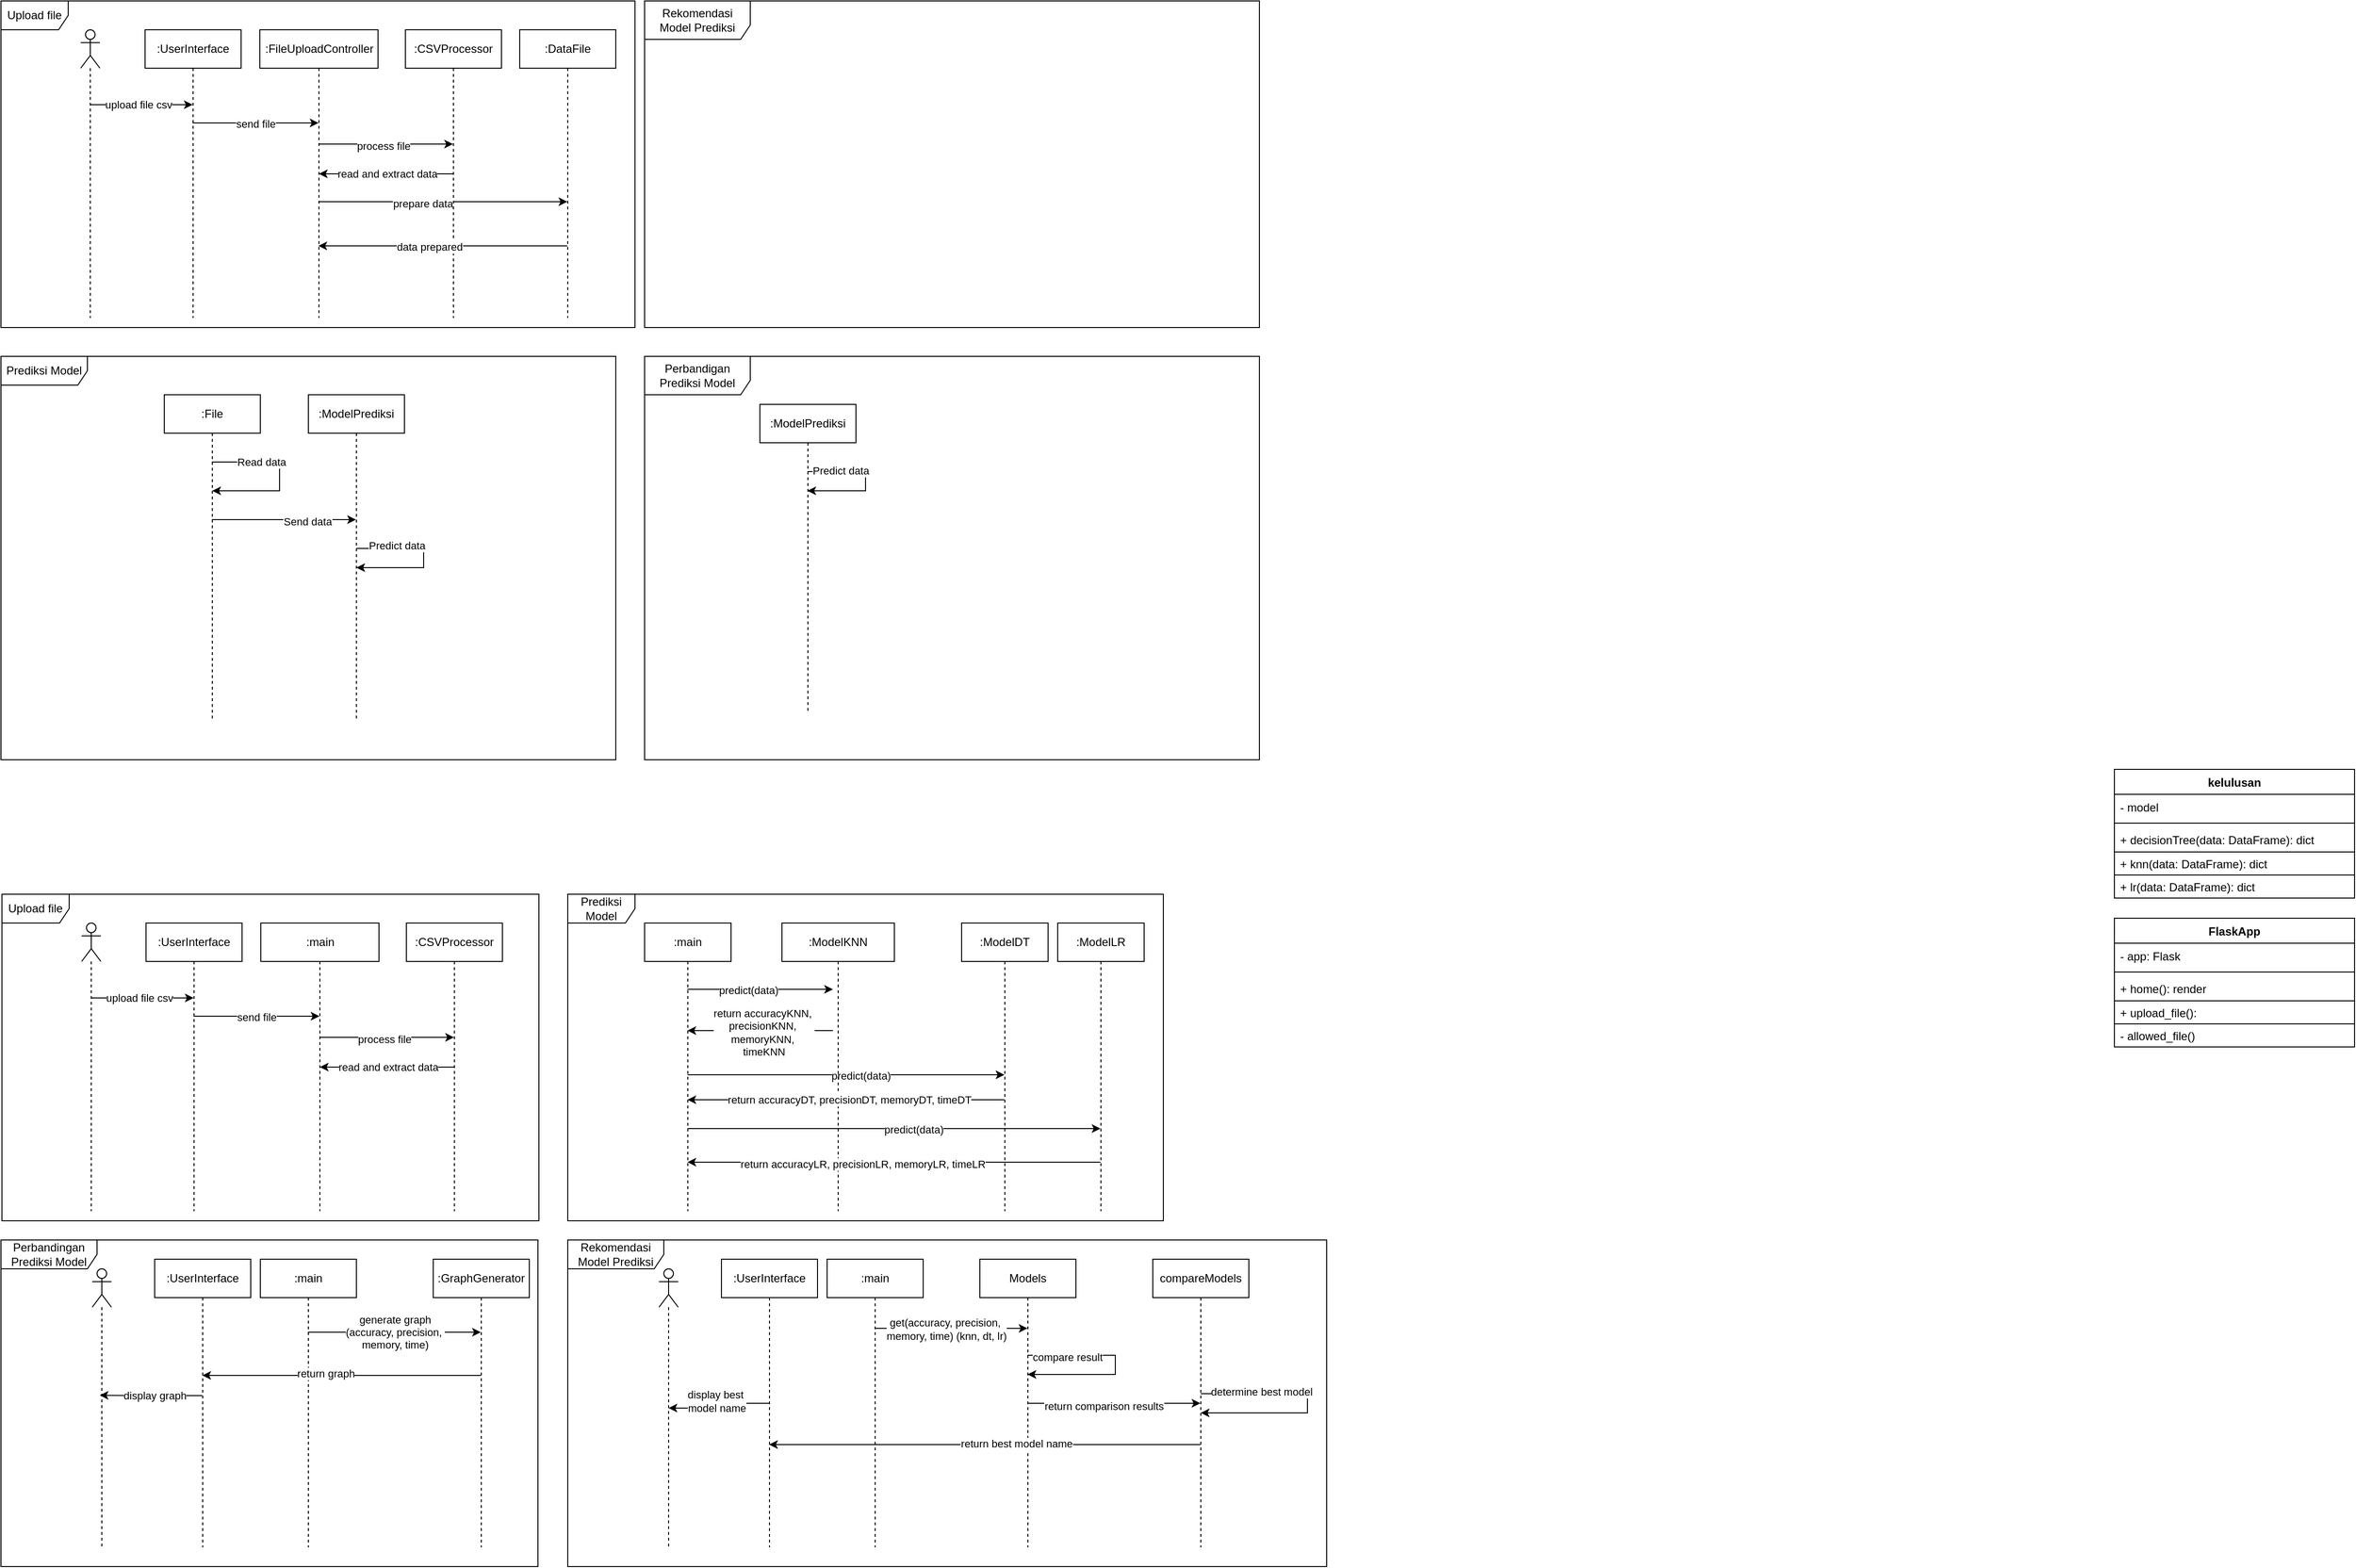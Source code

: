 <mxfile version="24.7.17">
  <diagram name="Page-1" id="2YBvvXClWsGukQMizWep">
    <mxGraphModel dx="704" dy="370" grid="1" gridSize="10" guides="1" tooltips="1" connect="1" arrows="1" fold="1" page="1" pageScale="1" pageWidth="850" pageHeight="1100" math="0" shadow="0">
      <root>
        <mxCell id="0" />
        <mxCell id="1" parent="0" />
        <mxCell id="zZxM5Zqa2mSBF_oS-sbS-160" value="" style="rounded=0;whiteSpace=wrap;html=1;" vertex="1" parent="1">
          <mxGeometry x="2220" y="896" width="250" height="24" as="geometry" />
        </mxCell>
        <mxCell id="zZxM5Zqa2mSBF_oS-sbS-41" style="edgeStyle=orthogonalEdgeStyle;rounded=0;orthogonalLoop=1;jettySize=auto;html=1;curved=0;" edge="1" parent="1">
          <mxGeometry relative="1" as="geometry">
            <mxPoint x="112.5" y="118" as="sourcePoint" />
            <mxPoint x="219.5" y="118" as="targetPoint" />
          </mxGeometry>
        </mxCell>
        <mxCell id="zZxM5Zqa2mSBF_oS-sbS-42" value="upload file csv" style="edgeLabel;html=1;align=center;verticalAlign=middle;resizable=0;points=[];" vertex="1" connectable="0" parent="zZxM5Zqa2mSBF_oS-sbS-41">
          <mxGeometry x="0.224" relative="1" as="geometry">
            <mxPoint x="-15" as="offset" />
          </mxGeometry>
        </mxCell>
        <mxCell id="zZxM5Zqa2mSBF_oS-sbS-4" value="" style="shape=umlLifeline;perimeter=lifelinePerimeter;whiteSpace=wrap;html=1;container=1;dropTarget=0;collapsible=0;recursiveResize=0;outlineConnect=0;portConstraint=eastwest;newEdgeStyle={&quot;curved&quot;:0,&quot;rounded&quot;:0};participant=umlActor;" vertex="1" parent="1">
          <mxGeometry x="103" y="40" width="20" height="300" as="geometry" />
        </mxCell>
        <mxCell id="zZxM5Zqa2mSBF_oS-sbS-43" style="edgeStyle=orthogonalEdgeStyle;rounded=0;orthogonalLoop=1;jettySize=auto;html=1;curved=0;" edge="1" parent="1">
          <mxGeometry relative="1" as="geometry">
            <mxPoint x="219.5" y="137" as="sourcePoint" />
            <mxPoint x="350.5" y="137" as="targetPoint" />
          </mxGeometry>
        </mxCell>
        <mxCell id="zZxM5Zqa2mSBF_oS-sbS-44" value="send file" style="edgeLabel;html=1;align=center;verticalAlign=middle;resizable=0;points=[];" vertex="1" connectable="0" parent="zZxM5Zqa2mSBF_oS-sbS-43">
          <mxGeometry x="0.275" y="-1" relative="1" as="geometry">
            <mxPoint x="-18" as="offset" />
          </mxGeometry>
        </mxCell>
        <mxCell id="zZxM5Zqa2mSBF_oS-sbS-5" value=":UserInterface" style="shape=umlLifeline;perimeter=lifelinePerimeter;whiteSpace=wrap;html=1;container=1;dropTarget=0;collapsible=0;recursiveResize=0;outlineConnect=0;portConstraint=eastwest;newEdgeStyle={&quot;curved&quot;:0,&quot;rounded&quot;:0};" vertex="1" parent="1">
          <mxGeometry x="170" y="40" width="100" height="300" as="geometry" />
        </mxCell>
        <mxCell id="zZxM5Zqa2mSBF_oS-sbS-45" style="edgeStyle=orthogonalEdgeStyle;rounded=0;orthogonalLoop=1;jettySize=auto;html=1;curved=0;" edge="1" parent="1">
          <mxGeometry relative="1" as="geometry">
            <mxPoint x="350.5" y="159" as="sourcePoint" />
            <mxPoint x="490.5" y="159" as="targetPoint" />
          </mxGeometry>
        </mxCell>
        <mxCell id="zZxM5Zqa2mSBF_oS-sbS-46" value="process file" style="edgeLabel;html=1;align=center;verticalAlign=middle;resizable=0;points=[];" vertex="1" connectable="0" parent="zZxM5Zqa2mSBF_oS-sbS-45">
          <mxGeometry x="-0.036" y="-2" relative="1" as="geometry">
            <mxPoint as="offset" />
          </mxGeometry>
        </mxCell>
        <mxCell id="zZxM5Zqa2mSBF_oS-sbS-50" style="edgeStyle=orthogonalEdgeStyle;rounded=0;orthogonalLoop=1;jettySize=auto;html=1;curved=0;" edge="1" parent="1">
          <mxGeometry relative="1" as="geometry">
            <mxPoint x="350.5" y="219" as="sourcePoint" />
            <mxPoint x="609.5" y="219" as="targetPoint" />
          </mxGeometry>
        </mxCell>
        <mxCell id="zZxM5Zqa2mSBF_oS-sbS-51" value="prepare data" style="edgeLabel;html=1;align=center;verticalAlign=middle;resizable=0;points=[];" vertex="1" connectable="0" parent="zZxM5Zqa2mSBF_oS-sbS-50">
          <mxGeometry x="-0.17" y="-2" relative="1" as="geometry">
            <mxPoint x="1" as="offset" />
          </mxGeometry>
        </mxCell>
        <mxCell id="zZxM5Zqa2mSBF_oS-sbS-10" value="&lt;div&gt;:FileUploadController&lt;/div&gt;" style="shape=umlLifeline;perimeter=lifelinePerimeter;whiteSpace=wrap;html=1;container=1;dropTarget=0;collapsible=0;recursiveResize=0;outlineConnect=0;portConstraint=eastwest;newEdgeStyle={&quot;curved&quot;:0,&quot;rounded&quot;:0};" vertex="1" parent="1">
          <mxGeometry x="289.5" y="40" width="123" height="300" as="geometry" />
        </mxCell>
        <mxCell id="zZxM5Zqa2mSBF_oS-sbS-47" style="edgeStyle=orthogonalEdgeStyle;rounded=0;orthogonalLoop=1;jettySize=auto;html=1;curved=0;" edge="1" parent="1" source="zZxM5Zqa2mSBF_oS-sbS-13" target="zZxM5Zqa2mSBF_oS-sbS-10">
          <mxGeometry relative="1" as="geometry" />
        </mxCell>
        <mxCell id="zZxM5Zqa2mSBF_oS-sbS-48" value="read and extract data" style="edgeLabel;html=1;align=center;verticalAlign=middle;resizable=0;points=[];" vertex="1" connectable="0" parent="zZxM5Zqa2mSBF_oS-sbS-47">
          <mxGeometry x="0.258" relative="1" as="geometry">
            <mxPoint x="10" as="offset" />
          </mxGeometry>
        </mxCell>
        <mxCell id="zZxM5Zqa2mSBF_oS-sbS-13" value=":CSVProcessor" style="shape=umlLifeline;perimeter=lifelinePerimeter;whiteSpace=wrap;html=1;container=1;dropTarget=0;collapsible=0;recursiveResize=0;outlineConnect=0;portConstraint=eastwest;newEdgeStyle={&quot;curved&quot;:0,&quot;rounded&quot;:0};" vertex="1" parent="1">
          <mxGeometry x="441" y="40" width="100" height="300" as="geometry" />
        </mxCell>
        <mxCell id="zZxM5Zqa2mSBF_oS-sbS-16" value="&lt;div&gt;Upload file&lt;/div&gt;" style="shape=umlFrame;whiteSpace=wrap;html=1;pointerEvents=0;width=70;height=30;" vertex="1" parent="1">
          <mxGeometry x="20" y="10" width="660" height="340" as="geometry" />
        </mxCell>
        <mxCell id="zZxM5Zqa2mSBF_oS-sbS-17" value="Prediksi Model" style="shape=umlFrame;whiteSpace=wrap;html=1;pointerEvents=0;width=90;height=30;" vertex="1" parent="1">
          <mxGeometry x="20" y="380" width="640" height="420" as="geometry" />
        </mxCell>
        <mxCell id="zZxM5Zqa2mSBF_oS-sbS-26" style="edgeStyle=orthogonalEdgeStyle;rounded=0;orthogonalLoop=1;jettySize=auto;html=1;curved=0;" edge="1" parent="1">
          <mxGeometry relative="1" as="geometry">
            <mxPoint x="239.5" y="550" as="sourcePoint" />
            <mxPoint x="389.5" y="550" as="targetPoint" />
          </mxGeometry>
        </mxCell>
        <mxCell id="zZxM5Zqa2mSBF_oS-sbS-27" value="Send data" style="edgeLabel;html=1;align=center;verticalAlign=middle;resizable=0;points=[];" vertex="1" connectable="0" parent="zZxM5Zqa2mSBF_oS-sbS-26">
          <mxGeometry x="0.313" y="-2" relative="1" as="geometry">
            <mxPoint x="1" as="offset" />
          </mxGeometry>
        </mxCell>
        <mxCell id="zZxM5Zqa2mSBF_oS-sbS-18" value=":File" style="shape=umlLifeline;perimeter=lifelinePerimeter;whiteSpace=wrap;html=1;container=1;dropTarget=0;collapsible=0;recursiveResize=0;outlineConnect=0;portConstraint=eastwest;newEdgeStyle={&quot;curved&quot;:0,&quot;rounded&quot;:0};" vertex="1" parent="1">
          <mxGeometry x="190" y="420" width="100" height="340" as="geometry" />
        </mxCell>
        <mxCell id="zZxM5Zqa2mSBF_oS-sbS-21" value=":ModelPrediksi" style="shape=umlLifeline;perimeter=lifelinePerimeter;whiteSpace=wrap;html=1;container=1;dropTarget=0;collapsible=0;recursiveResize=0;outlineConnect=0;portConstraint=eastwest;newEdgeStyle={&quot;curved&quot;:0,&quot;rounded&quot;:0};" vertex="1" parent="1">
          <mxGeometry x="340" y="420" width="100" height="340" as="geometry" />
        </mxCell>
        <mxCell id="zZxM5Zqa2mSBF_oS-sbS-24" style="edgeStyle=orthogonalEdgeStyle;rounded=0;orthogonalLoop=1;jettySize=auto;html=1;curved=0;" edge="1" parent="1" target="zZxM5Zqa2mSBF_oS-sbS-18">
          <mxGeometry relative="1" as="geometry">
            <mxPoint x="239.5" y="490" as="sourcePoint" />
            <mxPoint x="239.5" y="510" as="targetPoint" />
            <Array as="points">
              <mxPoint x="310" y="490" />
              <mxPoint x="310" y="520" />
            </Array>
          </mxGeometry>
        </mxCell>
        <mxCell id="zZxM5Zqa2mSBF_oS-sbS-25" value="&lt;div&gt;Read data&lt;/div&gt;" style="edgeLabel;html=1;align=center;verticalAlign=middle;resizable=0;points=[];" vertex="1" connectable="0" parent="zZxM5Zqa2mSBF_oS-sbS-24">
          <mxGeometry x="-0.484" relative="1" as="geometry">
            <mxPoint x="7" as="offset" />
          </mxGeometry>
        </mxCell>
        <mxCell id="zZxM5Zqa2mSBF_oS-sbS-28" style="edgeStyle=orthogonalEdgeStyle;rounded=0;orthogonalLoop=1;jettySize=auto;html=1;curved=0;" edge="1" parent="1" source="zZxM5Zqa2mSBF_oS-sbS-21" target="zZxM5Zqa2mSBF_oS-sbS-21">
          <mxGeometry relative="1" as="geometry" />
        </mxCell>
        <mxCell id="zZxM5Zqa2mSBF_oS-sbS-29" value="Predict data" style="edgeLabel;html=1;align=center;verticalAlign=middle;resizable=0;points=[];" vertex="1" connectable="0" parent="zZxM5Zqa2mSBF_oS-sbS-28">
          <mxGeometry x="-0.472" y="3" relative="1" as="geometry">
            <mxPoint as="offset" />
          </mxGeometry>
        </mxCell>
        <mxCell id="zZxM5Zqa2mSBF_oS-sbS-30" value="Perbandigan Prediksi Model" style="shape=umlFrame;whiteSpace=wrap;html=1;pointerEvents=0;width=110;height=40;" vertex="1" parent="1">
          <mxGeometry x="690" y="380" width="640" height="420" as="geometry" />
        </mxCell>
        <mxCell id="zZxM5Zqa2mSBF_oS-sbS-31" value="Rekomendasi Model Prediksi" style="shape=umlFrame;whiteSpace=wrap;html=1;pointerEvents=0;width=110;height=40;" vertex="1" parent="1">
          <mxGeometry x="690" y="10" width="640" height="340" as="geometry" />
        </mxCell>
        <mxCell id="zZxM5Zqa2mSBF_oS-sbS-32" value=":ModelPrediksi" style="shape=umlLifeline;perimeter=lifelinePerimeter;whiteSpace=wrap;html=1;container=1;dropTarget=0;collapsible=0;recursiveResize=0;outlineConnect=0;portConstraint=eastwest;newEdgeStyle={&quot;curved&quot;:0,&quot;rounded&quot;:0};" vertex="1" parent="1">
          <mxGeometry x="810" y="430" width="100" height="320" as="geometry" />
        </mxCell>
        <mxCell id="zZxM5Zqa2mSBF_oS-sbS-33" style="edgeStyle=orthogonalEdgeStyle;rounded=0;orthogonalLoop=1;jettySize=auto;html=1;curved=0;" edge="1" parent="1">
          <mxGeometry relative="1" as="geometry">
            <mxPoint x="859.5" y="500" as="sourcePoint" />
            <mxPoint x="859.5" y="520" as="targetPoint" />
            <Array as="points">
              <mxPoint x="920" y="500" />
            </Array>
          </mxGeometry>
        </mxCell>
        <mxCell id="zZxM5Zqa2mSBF_oS-sbS-34" value="Predict data" style="edgeLabel;html=1;align=center;verticalAlign=middle;resizable=0;points=[];" vertex="1" connectable="0" parent="zZxM5Zqa2mSBF_oS-sbS-33">
          <mxGeometry x="-0.511" y="1" relative="1" as="geometry">
            <mxPoint as="offset" />
          </mxGeometry>
        </mxCell>
        <mxCell id="zZxM5Zqa2mSBF_oS-sbS-52" style="edgeStyle=orthogonalEdgeStyle;rounded=0;orthogonalLoop=1;jettySize=auto;html=1;curved=0;" edge="1" parent="1">
          <mxGeometry relative="1" as="geometry">
            <mxPoint x="609.5" y="265" as="sourcePoint" />
            <mxPoint x="350.5" y="265" as="targetPoint" />
          </mxGeometry>
        </mxCell>
        <mxCell id="zZxM5Zqa2mSBF_oS-sbS-53" value="data prepared" style="edgeLabel;html=1;align=center;verticalAlign=middle;resizable=0;points=[];" vertex="1" connectable="0" parent="zZxM5Zqa2mSBF_oS-sbS-52">
          <mxGeometry x="0.108" y="1" relative="1" as="geometry">
            <mxPoint as="offset" />
          </mxGeometry>
        </mxCell>
        <mxCell id="zZxM5Zqa2mSBF_oS-sbS-49" value=":DataFile" style="shape=umlLifeline;perimeter=lifelinePerimeter;whiteSpace=wrap;html=1;container=1;dropTarget=0;collapsible=0;recursiveResize=0;outlineConnect=0;portConstraint=eastwest;newEdgeStyle={&quot;curved&quot;:0,&quot;rounded&quot;:0};" vertex="1" parent="1">
          <mxGeometry x="560" y="40" width="100" height="300" as="geometry" />
        </mxCell>
        <mxCell id="zZxM5Zqa2mSBF_oS-sbS-55" style="edgeStyle=orthogonalEdgeStyle;rounded=0;orthogonalLoop=1;jettySize=auto;html=1;curved=0;" edge="1" parent="1">
          <mxGeometry relative="1" as="geometry">
            <mxPoint x="113.5" y="1048" as="sourcePoint" />
            <mxPoint x="220.5" y="1048" as="targetPoint" />
          </mxGeometry>
        </mxCell>
        <mxCell id="zZxM5Zqa2mSBF_oS-sbS-56" value="upload file csv" style="edgeLabel;html=1;align=center;verticalAlign=middle;resizable=0;points=[];" vertex="1" connectable="0" parent="zZxM5Zqa2mSBF_oS-sbS-55">
          <mxGeometry x="0.224" relative="1" as="geometry">
            <mxPoint x="-15" as="offset" />
          </mxGeometry>
        </mxCell>
        <mxCell id="zZxM5Zqa2mSBF_oS-sbS-57" value="" style="shape=umlLifeline;perimeter=lifelinePerimeter;whiteSpace=wrap;html=1;container=1;dropTarget=0;collapsible=0;recursiveResize=0;outlineConnect=0;portConstraint=eastwest;newEdgeStyle={&quot;curved&quot;:0,&quot;rounded&quot;:0};participant=umlActor;" vertex="1" parent="1">
          <mxGeometry x="104" y="970" width="20" height="300" as="geometry" />
        </mxCell>
        <mxCell id="zZxM5Zqa2mSBF_oS-sbS-58" style="edgeStyle=orthogonalEdgeStyle;rounded=0;orthogonalLoop=1;jettySize=auto;html=1;curved=0;" edge="1" parent="1">
          <mxGeometry relative="1" as="geometry">
            <mxPoint x="220.5" y="1067" as="sourcePoint" />
            <mxPoint x="351.5" y="1067" as="targetPoint" />
          </mxGeometry>
        </mxCell>
        <mxCell id="zZxM5Zqa2mSBF_oS-sbS-59" value="send file" style="edgeLabel;html=1;align=center;verticalAlign=middle;resizable=0;points=[];" vertex="1" connectable="0" parent="zZxM5Zqa2mSBF_oS-sbS-58">
          <mxGeometry x="0.275" y="-1" relative="1" as="geometry">
            <mxPoint x="-18" as="offset" />
          </mxGeometry>
        </mxCell>
        <mxCell id="zZxM5Zqa2mSBF_oS-sbS-60" value=":UserInterface" style="shape=umlLifeline;perimeter=lifelinePerimeter;whiteSpace=wrap;html=1;container=1;dropTarget=0;collapsible=0;recursiveResize=0;outlineConnect=0;portConstraint=eastwest;newEdgeStyle={&quot;curved&quot;:0,&quot;rounded&quot;:0};" vertex="1" parent="1">
          <mxGeometry x="171" y="970" width="100" height="300" as="geometry" />
        </mxCell>
        <mxCell id="zZxM5Zqa2mSBF_oS-sbS-61" style="edgeStyle=orthogonalEdgeStyle;rounded=0;orthogonalLoop=1;jettySize=auto;html=1;curved=0;" edge="1" parent="1">
          <mxGeometry relative="1" as="geometry">
            <mxPoint x="351.5" y="1089" as="sourcePoint" />
            <mxPoint x="491.5" y="1089" as="targetPoint" />
          </mxGeometry>
        </mxCell>
        <mxCell id="zZxM5Zqa2mSBF_oS-sbS-62" value="process file" style="edgeLabel;html=1;align=center;verticalAlign=middle;resizable=0;points=[];" vertex="1" connectable="0" parent="zZxM5Zqa2mSBF_oS-sbS-61">
          <mxGeometry x="-0.036" y="-2" relative="1" as="geometry">
            <mxPoint as="offset" />
          </mxGeometry>
        </mxCell>
        <mxCell id="zZxM5Zqa2mSBF_oS-sbS-65" value=":main" style="shape=umlLifeline;perimeter=lifelinePerimeter;whiteSpace=wrap;html=1;container=1;dropTarget=0;collapsible=0;recursiveResize=0;outlineConnect=0;portConstraint=eastwest;newEdgeStyle={&quot;curved&quot;:0,&quot;rounded&quot;:0};" vertex="1" parent="1">
          <mxGeometry x="290.5" y="970" width="123" height="300" as="geometry" />
        </mxCell>
        <mxCell id="zZxM5Zqa2mSBF_oS-sbS-66" style="edgeStyle=orthogonalEdgeStyle;rounded=0;orthogonalLoop=1;jettySize=auto;html=1;curved=0;" edge="1" parent="1" source="zZxM5Zqa2mSBF_oS-sbS-68" target="zZxM5Zqa2mSBF_oS-sbS-65">
          <mxGeometry relative="1" as="geometry" />
        </mxCell>
        <mxCell id="zZxM5Zqa2mSBF_oS-sbS-67" value="read and extract data" style="edgeLabel;html=1;align=center;verticalAlign=middle;resizable=0;points=[];" vertex="1" connectable="0" parent="zZxM5Zqa2mSBF_oS-sbS-66">
          <mxGeometry x="0.258" relative="1" as="geometry">
            <mxPoint x="10" as="offset" />
          </mxGeometry>
        </mxCell>
        <mxCell id="zZxM5Zqa2mSBF_oS-sbS-68" value=":CSVProcessor" style="shape=umlLifeline;perimeter=lifelinePerimeter;whiteSpace=wrap;html=1;container=1;dropTarget=0;collapsible=0;recursiveResize=0;outlineConnect=0;portConstraint=eastwest;newEdgeStyle={&quot;curved&quot;:0,&quot;rounded&quot;:0};" vertex="1" parent="1">
          <mxGeometry x="442" y="970" width="100" height="300" as="geometry" />
        </mxCell>
        <mxCell id="zZxM5Zqa2mSBF_oS-sbS-69" value="&lt;div&gt;Upload file&lt;/div&gt;" style="shape=umlFrame;whiteSpace=wrap;html=1;pointerEvents=0;width=70;height=30;" vertex="1" parent="1">
          <mxGeometry x="21" y="940" width="559" height="340" as="geometry" />
        </mxCell>
        <mxCell id="zZxM5Zqa2mSBF_oS-sbS-87" value="" style="edgeStyle=orthogonalEdgeStyle;rounded=0;orthogonalLoop=1;jettySize=auto;html=1;curved=0;" edge="1" parent="1">
          <mxGeometry relative="1" as="geometry">
            <mxPoint x="734.667" y="1039" as="sourcePoint" />
            <mxPoint x="886" y="1039" as="targetPoint" />
            <Array as="points" />
          </mxGeometry>
        </mxCell>
        <mxCell id="zZxM5Zqa2mSBF_oS-sbS-88" value="predict(data)" style="edgeLabel;html=1;align=center;verticalAlign=middle;resizable=0;points=[];" vertex="1" connectable="0" parent="zZxM5Zqa2mSBF_oS-sbS-87">
          <mxGeometry x="-0.162" y="-1" relative="1" as="geometry">
            <mxPoint as="offset" />
          </mxGeometry>
        </mxCell>
        <mxCell id="zZxM5Zqa2mSBF_oS-sbS-92" value="" style="edgeStyle=orthogonalEdgeStyle;rounded=0;orthogonalLoop=1;jettySize=auto;html=1;curved=0;" edge="1" parent="1">
          <mxGeometry relative="1" as="geometry">
            <mxPoint x="734.667" y="1128" as="sourcePoint" />
            <mxPoint x="1064.5" y="1128" as="targetPoint" />
          </mxGeometry>
        </mxCell>
        <mxCell id="zZxM5Zqa2mSBF_oS-sbS-93" value="predict(data)" style="edgeLabel;html=1;align=center;verticalAlign=middle;resizable=0;points=[];" vertex="1" connectable="0" parent="zZxM5Zqa2mSBF_oS-sbS-92">
          <mxGeometry x="0.096" y="-1" relative="1" as="geometry">
            <mxPoint as="offset" />
          </mxGeometry>
        </mxCell>
        <mxCell id="zZxM5Zqa2mSBF_oS-sbS-99" value="" style="edgeStyle=orthogonalEdgeStyle;rounded=0;orthogonalLoop=1;jettySize=auto;html=1;curved=0;" edge="1" parent="1">
          <mxGeometry relative="1" as="geometry">
            <mxPoint x="734.667" y="1184" as="sourcePoint" />
            <mxPoint x="1164.5" y="1184" as="targetPoint" />
          </mxGeometry>
        </mxCell>
        <mxCell id="zZxM5Zqa2mSBF_oS-sbS-100" value="predict(data)" style="edgeLabel;html=1;align=center;verticalAlign=middle;resizable=0;points=[];" vertex="1" connectable="0" parent="zZxM5Zqa2mSBF_oS-sbS-99">
          <mxGeometry x="0.093" y="-1" relative="1" as="geometry">
            <mxPoint as="offset" />
          </mxGeometry>
        </mxCell>
        <mxCell id="zZxM5Zqa2mSBF_oS-sbS-81" value=":main" style="shape=umlLifeline;perimeter=lifelinePerimeter;whiteSpace=wrap;html=1;container=1;dropTarget=0;collapsible=0;recursiveResize=0;outlineConnect=0;portConstraint=eastwest;newEdgeStyle={&quot;curved&quot;:0,&quot;rounded&quot;:0};" vertex="1" parent="1">
          <mxGeometry x="690" y="970" width="90" height="300" as="geometry" />
        </mxCell>
        <mxCell id="zZxM5Zqa2mSBF_oS-sbS-85" value="Prediksi Model" style="shape=umlFrame;whiteSpace=wrap;html=1;pointerEvents=0;width=70;height=30;" vertex="1" parent="1">
          <mxGeometry x="610" y="940" width="620" height="340" as="geometry" />
        </mxCell>
        <mxCell id="zZxM5Zqa2mSBF_oS-sbS-89" style="edgeStyle=orthogonalEdgeStyle;rounded=0;orthogonalLoop=1;jettySize=auto;html=1;curved=0;" edge="1" parent="1">
          <mxGeometry relative="1" as="geometry">
            <mxPoint x="886" y="1082" as="sourcePoint" />
            <mxPoint x="734.667" y="1082" as="targetPoint" />
          </mxGeometry>
        </mxCell>
        <mxCell id="zZxM5Zqa2mSBF_oS-sbS-90" value="&lt;div&gt;return accuracyKNN,&amp;nbsp;&lt;/div&gt;&lt;div&gt;precisionKNN,&amp;nbsp;&lt;/div&gt;&lt;div&gt;memoryKNN,&amp;nbsp;&lt;/div&gt;&lt;div&gt;timeKNN&lt;/div&gt;" style="edgeLabel;html=1;align=center;verticalAlign=middle;resizable=0;points=[];" vertex="1" connectable="0" parent="zZxM5Zqa2mSBF_oS-sbS-89">
          <mxGeometry x="0.103" y="-2" relative="1" as="geometry">
            <mxPoint x="11" y="4" as="offset" />
          </mxGeometry>
        </mxCell>
        <mxCell id="zZxM5Zqa2mSBF_oS-sbS-86" value=":ModelKNN" style="shape=umlLifeline;perimeter=lifelinePerimeter;whiteSpace=wrap;html=1;container=1;dropTarget=0;collapsible=0;recursiveResize=0;outlineConnect=0;portConstraint=eastwest;newEdgeStyle={&quot;curved&quot;:0,&quot;rounded&quot;:0};" vertex="1" parent="1">
          <mxGeometry x="833" y="970" width="117" height="300" as="geometry" />
        </mxCell>
        <mxCell id="zZxM5Zqa2mSBF_oS-sbS-94" style="edgeStyle=orthogonalEdgeStyle;rounded=0;orthogonalLoop=1;jettySize=auto;html=1;curved=0;" edge="1" parent="1">
          <mxGeometry relative="1" as="geometry">
            <mxPoint x="1064.5" y="1154" as="sourcePoint" />
            <mxPoint x="734.667" y="1154" as="targetPoint" />
          </mxGeometry>
        </mxCell>
        <mxCell id="zZxM5Zqa2mSBF_oS-sbS-95" value="return accuracyDT, precisionDT, memoryDT, timeDT" style="edgeLabel;html=1;align=center;verticalAlign=middle;resizable=0;points=[];" vertex="1" connectable="0" parent="zZxM5Zqa2mSBF_oS-sbS-94">
          <mxGeometry x="0.112" y="-1" relative="1" as="geometry">
            <mxPoint x="22" y="1" as="offset" />
          </mxGeometry>
        </mxCell>
        <mxCell id="zZxM5Zqa2mSBF_oS-sbS-91" value=":ModelDT" style="shape=umlLifeline;perimeter=lifelinePerimeter;whiteSpace=wrap;html=1;container=1;dropTarget=0;collapsible=0;recursiveResize=0;outlineConnect=0;portConstraint=eastwest;newEdgeStyle={&quot;curved&quot;:0,&quot;rounded&quot;:0};" vertex="1" parent="1">
          <mxGeometry x="1020" y="970" width="90" height="300" as="geometry" />
        </mxCell>
        <mxCell id="zZxM5Zqa2mSBF_oS-sbS-101" style="edgeStyle=orthogonalEdgeStyle;rounded=0;orthogonalLoop=1;jettySize=auto;html=1;curved=0;" edge="1" parent="1">
          <mxGeometry relative="1" as="geometry">
            <mxPoint x="1164.5" y="1219" as="sourcePoint" />
            <mxPoint x="734.667" y="1219" as="targetPoint" />
          </mxGeometry>
        </mxCell>
        <mxCell id="zZxM5Zqa2mSBF_oS-sbS-102" value="return accuracyLR, precisionLR, memoryLR, timeLR" style="edgeLabel;html=1;align=center;verticalAlign=middle;resizable=0;points=[];" vertex="1" connectable="0" parent="zZxM5Zqa2mSBF_oS-sbS-101">
          <mxGeometry x="0.155" y="2" relative="1" as="geometry">
            <mxPoint as="offset" />
          </mxGeometry>
        </mxCell>
        <mxCell id="zZxM5Zqa2mSBF_oS-sbS-98" value=":ModelLR" style="shape=umlLifeline;perimeter=lifelinePerimeter;whiteSpace=wrap;html=1;container=1;dropTarget=0;collapsible=0;recursiveResize=0;outlineConnect=0;portConstraint=eastwest;newEdgeStyle={&quot;curved&quot;:0,&quot;rounded&quot;:0};" vertex="1" parent="1">
          <mxGeometry x="1120" y="970" width="90" height="300" as="geometry" />
        </mxCell>
        <mxCell id="zZxM5Zqa2mSBF_oS-sbS-105" value="" style="shape=umlLifeline;perimeter=lifelinePerimeter;whiteSpace=wrap;html=1;container=1;dropTarget=0;collapsible=0;recursiveResize=0;outlineConnect=0;portConstraint=eastwest;newEdgeStyle={&quot;curved&quot;:0,&quot;rounded&quot;:0};participant=umlActor;" vertex="1" parent="1">
          <mxGeometry x="115" y="1330" width="20" height="290" as="geometry" />
        </mxCell>
        <mxCell id="zZxM5Zqa2mSBF_oS-sbS-115" value="Perbandingan Prediksi Model" style="shape=umlFrame;whiteSpace=wrap;html=1;pointerEvents=0;width=100;height=30;" vertex="1" parent="1">
          <mxGeometry x="20" y="1300" width="559" height="340" as="geometry" />
        </mxCell>
        <mxCell id="zZxM5Zqa2mSBF_oS-sbS-118" value="" style="edgeStyle=orthogonalEdgeStyle;rounded=0;orthogonalLoop=1;jettySize=auto;html=1;curved=0;" edge="1" parent="1">
          <mxGeometry relative="1" as="geometry">
            <mxPoint x="339.667" y="1396" as="sourcePoint" />
            <mxPoint x="519.5" y="1396" as="targetPoint" />
          </mxGeometry>
        </mxCell>
        <mxCell id="zZxM5Zqa2mSBF_oS-sbS-119" value="&lt;div&gt;generate graph&lt;/div&gt;&lt;div&gt;(accuracy, precision,&amp;nbsp;&lt;/div&gt;&lt;div&gt;memory, time)&lt;/div&gt;" style="edgeLabel;html=1;align=center;verticalAlign=middle;resizable=0;points=[];" vertex="1" connectable="0" parent="zZxM5Zqa2mSBF_oS-sbS-118">
          <mxGeometry x="-0.344" relative="1" as="geometry">
            <mxPoint x="31" as="offset" />
          </mxGeometry>
        </mxCell>
        <mxCell id="zZxM5Zqa2mSBF_oS-sbS-116" value=":main" style="shape=umlLifeline;perimeter=lifelinePerimeter;whiteSpace=wrap;html=1;container=1;dropTarget=0;collapsible=0;recursiveResize=0;outlineConnect=0;portConstraint=eastwest;newEdgeStyle={&quot;curved&quot;:0,&quot;rounded&quot;:0};" vertex="1" parent="1">
          <mxGeometry x="290" y="1320" width="100" height="300" as="geometry" />
        </mxCell>
        <mxCell id="zZxM5Zqa2mSBF_oS-sbS-121" style="edgeStyle=orthogonalEdgeStyle;rounded=0;orthogonalLoop=1;jettySize=auto;html=1;curved=0;" edge="1" parent="1">
          <mxGeometry relative="1" as="geometry">
            <mxPoint x="519.5" y="1441" as="sourcePoint" />
            <mxPoint x="229.667" y="1441" as="targetPoint" />
          </mxGeometry>
        </mxCell>
        <mxCell id="zZxM5Zqa2mSBF_oS-sbS-122" value="return graph" style="edgeLabel;html=1;align=center;verticalAlign=middle;resizable=0;points=[];" vertex="1" connectable="0" parent="zZxM5Zqa2mSBF_oS-sbS-121">
          <mxGeometry x="0.116" y="-2" relative="1" as="geometry">
            <mxPoint as="offset" />
          </mxGeometry>
        </mxCell>
        <mxCell id="zZxM5Zqa2mSBF_oS-sbS-117" value=":GraphGenerator" style="shape=umlLifeline;perimeter=lifelinePerimeter;whiteSpace=wrap;html=1;container=1;dropTarget=0;collapsible=0;recursiveResize=0;outlineConnect=0;portConstraint=eastwest;newEdgeStyle={&quot;curved&quot;:0,&quot;rounded&quot;:0};" vertex="1" parent="1">
          <mxGeometry x="470" y="1320" width="100" height="300" as="geometry" />
        </mxCell>
        <mxCell id="zZxM5Zqa2mSBF_oS-sbS-120" value=":UserInterface" style="shape=umlLifeline;perimeter=lifelinePerimeter;whiteSpace=wrap;html=1;container=1;dropTarget=0;collapsible=0;recursiveResize=0;outlineConnect=0;portConstraint=eastwest;newEdgeStyle={&quot;curved&quot;:0,&quot;rounded&quot;:0};" vertex="1" parent="1">
          <mxGeometry x="180" y="1320" width="100" height="300" as="geometry" />
        </mxCell>
        <mxCell id="zZxM5Zqa2mSBF_oS-sbS-123" style="edgeStyle=orthogonalEdgeStyle;rounded=0;orthogonalLoop=1;jettySize=auto;html=1;curved=0;entryX=0.392;entryY=0.454;entryDx=0;entryDy=0;entryPerimeter=0;" edge="1" parent="1" source="zZxM5Zqa2mSBF_oS-sbS-120" target="zZxM5Zqa2mSBF_oS-sbS-105">
          <mxGeometry relative="1" as="geometry">
            <Array as="points">
              <mxPoint x="170" y="1462" />
              <mxPoint x="170" y="1462" />
            </Array>
          </mxGeometry>
        </mxCell>
        <mxCell id="zZxM5Zqa2mSBF_oS-sbS-124" value="display graph" style="edgeLabel;html=1;align=center;verticalAlign=middle;resizable=0;points=[];" vertex="1" connectable="0" parent="zZxM5Zqa2mSBF_oS-sbS-123">
          <mxGeometry x="-0.065" relative="1" as="geometry">
            <mxPoint as="offset" />
          </mxGeometry>
        </mxCell>
        <mxCell id="zZxM5Zqa2mSBF_oS-sbS-125" value="" style="shape=umlLifeline;perimeter=lifelinePerimeter;whiteSpace=wrap;html=1;container=1;dropTarget=0;collapsible=0;recursiveResize=0;outlineConnect=0;portConstraint=eastwest;newEdgeStyle={&quot;curved&quot;:0,&quot;rounded&quot;:0};participant=umlActor;" vertex="1" parent="1">
          <mxGeometry x="705" y="1330" width="20" height="290" as="geometry" />
        </mxCell>
        <mxCell id="zZxM5Zqa2mSBF_oS-sbS-126" value="Rekomendasi Model Prediksi" style="shape=umlFrame;whiteSpace=wrap;html=1;pointerEvents=0;width=100;height=30;" vertex="1" parent="1">
          <mxGeometry x="610" y="1300" width="790" height="340" as="geometry" />
        </mxCell>
        <mxCell id="zZxM5Zqa2mSBF_oS-sbS-136" style="edgeStyle=orthogonalEdgeStyle;rounded=0;orthogonalLoop=1;jettySize=auto;html=1;curved=0;" edge="1" parent="1">
          <mxGeometry relative="1" as="geometry">
            <mxPoint x="929.667" y="1392" as="sourcePoint" />
            <mxPoint x="1088.5" y="1392" as="targetPoint" />
          </mxGeometry>
        </mxCell>
        <mxCell id="zZxM5Zqa2mSBF_oS-sbS-137" value="&lt;div&gt;get(accuracy, precision,&amp;nbsp;&lt;/div&gt;&lt;div&gt;memory, time) (knn, dt, lr)&lt;br&gt;&lt;/div&gt;" style="edgeLabel;html=1;align=center;verticalAlign=middle;resizable=0;points=[];" vertex="1" connectable="0" parent="zZxM5Zqa2mSBF_oS-sbS-136">
          <mxGeometry x="0.268" y="-1" relative="1" as="geometry">
            <mxPoint x="-26" as="offset" />
          </mxGeometry>
        </mxCell>
        <mxCell id="zZxM5Zqa2mSBF_oS-sbS-129" value=":main" style="shape=umlLifeline;perimeter=lifelinePerimeter;whiteSpace=wrap;html=1;container=1;dropTarget=0;collapsible=0;recursiveResize=0;outlineConnect=0;portConstraint=eastwest;newEdgeStyle={&quot;curved&quot;:0,&quot;rounded&quot;:0};" vertex="1" parent="1">
          <mxGeometry x="880" y="1320" width="100" height="300" as="geometry" />
        </mxCell>
        <mxCell id="zZxM5Zqa2mSBF_oS-sbS-141" value="" style="edgeStyle=orthogonalEdgeStyle;rounded=0;orthogonalLoop=1;jettySize=auto;html=1;curved=0;" edge="1" parent="1" source="zZxM5Zqa2mSBF_oS-sbS-132" target="zZxM5Zqa2mSBF_oS-sbS-140">
          <mxGeometry relative="1" as="geometry" />
        </mxCell>
        <mxCell id="zZxM5Zqa2mSBF_oS-sbS-144" value="return comparison results" style="edgeLabel;html=1;align=center;verticalAlign=middle;resizable=0;points=[];" vertex="1" connectable="0" parent="zZxM5Zqa2mSBF_oS-sbS-141">
          <mxGeometry x="-0.212" y="-3" relative="1" as="geometry">
            <mxPoint x="8" as="offset" />
          </mxGeometry>
        </mxCell>
        <mxCell id="zZxM5Zqa2mSBF_oS-sbS-132" value="Models" style="shape=umlLifeline;perimeter=lifelinePerimeter;whiteSpace=wrap;html=1;container=1;dropTarget=0;collapsible=0;recursiveResize=0;outlineConnect=0;portConstraint=eastwest;newEdgeStyle={&quot;curved&quot;:0,&quot;rounded&quot;:0};" vertex="1" parent="1">
          <mxGeometry x="1039" y="1320" width="100" height="300" as="geometry" />
        </mxCell>
        <mxCell id="zZxM5Zqa2mSBF_oS-sbS-150" style="edgeStyle=orthogonalEdgeStyle;rounded=0;orthogonalLoop=1;jettySize=auto;html=1;curved=0;" edge="1" parent="1" source="zZxM5Zqa2mSBF_oS-sbS-133" target="zZxM5Zqa2mSBF_oS-sbS-125">
          <mxGeometry relative="1" as="geometry" />
        </mxCell>
        <mxCell id="zZxM5Zqa2mSBF_oS-sbS-151" value="&lt;div&gt;display best&amp;nbsp;&lt;/div&gt;&lt;div&gt;model name&lt;/div&gt;" style="edgeLabel;html=1;align=center;verticalAlign=middle;resizable=0;points=[];" vertex="1" connectable="0" parent="zZxM5Zqa2mSBF_oS-sbS-150">
          <mxGeometry x="0.002" y="-2" relative="1" as="geometry">
            <mxPoint as="offset" />
          </mxGeometry>
        </mxCell>
        <mxCell id="zZxM5Zqa2mSBF_oS-sbS-133" value=":UserInterface" style="shape=umlLifeline;perimeter=lifelinePerimeter;whiteSpace=wrap;html=1;container=1;dropTarget=0;collapsible=0;recursiveResize=0;outlineConnect=0;portConstraint=eastwest;newEdgeStyle={&quot;curved&quot;:0,&quot;rounded&quot;:0};" vertex="1" parent="1">
          <mxGeometry x="770" y="1320" width="100" height="300" as="geometry" />
        </mxCell>
        <mxCell id="zZxM5Zqa2mSBF_oS-sbS-147" style="edgeStyle=orthogonalEdgeStyle;rounded=0;orthogonalLoop=1;jettySize=auto;html=1;curved=0;" edge="1" parent="1">
          <mxGeometry relative="1" as="geometry">
            <mxPoint x="1268.5" y="1513" as="sourcePoint" />
            <mxPoint x="819.667" y="1513" as="targetPoint" />
          </mxGeometry>
        </mxCell>
        <mxCell id="zZxM5Zqa2mSBF_oS-sbS-148" value="return best model name" style="edgeLabel;html=1;align=center;verticalAlign=middle;resizable=0;points=[];" vertex="1" connectable="0" parent="zZxM5Zqa2mSBF_oS-sbS-147">
          <mxGeometry x="-0.147" y="-1" relative="1" as="geometry">
            <mxPoint as="offset" />
          </mxGeometry>
        </mxCell>
        <mxCell id="zZxM5Zqa2mSBF_oS-sbS-140" value="compareModels" style="shape=umlLifeline;perimeter=lifelinePerimeter;whiteSpace=wrap;html=1;container=1;dropTarget=0;collapsible=0;recursiveResize=0;outlineConnect=0;portConstraint=eastwest;newEdgeStyle={&quot;curved&quot;:0,&quot;rounded&quot;:0};" vertex="1" parent="1">
          <mxGeometry x="1219" y="1320" width="100" height="300" as="geometry" />
        </mxCell>
        <mxCell id="zZxM5Zqa2mSBF_oS-sbS-142" style="edgeStyle=orthogonalEdgeStyle;rounded=0;orthogonalLoop=1;jettySize=auto;html=1;curved=0;" edge="1" parent="1">
          <mxGeometry relative="1" as="geometry">
            <mxPoint x="1088.667" y="1420" as="sourcePoint" />
            <mxPoint x="1088.667" y="1440" as="targetPoint" />
            <Array as="points">
              <mxPoint x="1180" y="1420" />
            </Array>
          </mxGeometry>
        </mxCell>
        <mxCell id="zZxM5Zqa2mSBF_oS-sbS-143" value="compare result" style="edgeLabel;html=1;align=center;verticalAlign=middle;resizable=0;points=[];" vertex="1" connectable="0" parent="zZxM5Zqa2mSBF_oS-sbS-142">
          <mxGeometry x="-0.597" y="-2" relative="1" as="geometry">
            <mxPoint as="offset" />
          </mxGeometry>
        </mxCell>
        <mxCell id="zZxM5Zqa2mSBF_oS-sbS-145" style="edgeStyle=orthogonalEdgeStyle;rounded=0;orthogonalLoop=1;jettySize=auto;html=1;curved=0;" edge="1" parent="1" source="zZxM5Zqa2mSBF_oS-sbS-140" target="zZxM5Zqa2mSBF_oS-sbS-140">
          <mxGeometry relative="1" as="geometry">
            <Array as="points">
              <mxPoint x="1380" y="1470" />
            </Array>
          </mxGeometry>
        </mxCell>
        <mxCell id="zZxM5Zqa2mSBF_oS-sbS-146" value="determine best model" style="edgeLabel;html=1;align=center;verticalAlign=middle;resizable=0;points=[];" vertex="1" connectable="0" parent="zZxM5Zqa2mSBF_oS-sbS-145">
          <mxGeometry x="-0.485" y="2" relative="1" as="geometry">
            <mxPoint as="offset" />
          </mxGeometry>
        </mxCell>
        <mxCell id="zZxM5Zqa2mSBF_oS-sbS-152" value="kelulusan" style="swimlane;fontStyle=1;align=center;verticalAlign=top;childLayout=stackLayout;horizontal=1;startSize=26;horizontalStack=0;resizeParent=1;resizeParentMax=0;resizeLast=0;collapsible=1;marginBottom=0;whiteSpace=wrap;html=1;" vertex="1" parent="1">
          <mxGeometry x="2220" y="810" width="250" height="86" as="geometry">
            <mxRectangle x="2220" y="810" width="90" height="30" as="alternateBounds" />
          </mxGeometry>
        </mxCell>
        <mxCell id="zZxM5Zqa2mSBF_oS-sbS-153" value="- model" style="text;strokeColor=none;fillColor=none;align=left;verticalAlign=top;spacingLeft=4;spacingRight=4;overflow=hidden;rotatable=0;points=[[0,0.5],[1,0.5]];portConstraint=eastwest;whiteSpace=wrap;html=1;" vertex="1" parent="zZxM5Zqa2mSBF_oS-sbS-152">
          <mxGeometry y="26" width="250" height="26" as="geometry" />
        </mxCell>
        <mxCell id="zZxM5Zqa2mSBF_oS-sbS-154" value="" style="line;strokeWidth=1;fillColor=none;align=left;verticalAlign=middle;spacingTop=-1;spacingLeft=3;spacingRight=3;rotatable=0;labelPosition=right;points=[];portConstraint=eastwest;strokeColor=inherit;" vertex="1" parent="zZxM5Zqa2mSBF_oS-sbS-152">
          <mxGeometry y="52" width="250" height="8" as="geometry" />
        </mxCell>
        <mxCell id="zZxM5Zqa2mSBF_oS-sbS-155" value="+ decisionTree(data: DataFrame): dict" style="text;strokeColor=none;fillColor=none;align=left;verticalAlign=top;spacingLeft=4;spacingRight=4;overflow=hidden;rotatable=0;points=[[0,0.5],[1,0.5]];portConstraint=eastwest;whiteSpace=wrap;html=1;" vertex="1" parent="zZxM5Zqa2mSBF_oS-sbS-152">
          <mxGeometry y="60" width="250" height="26" as="geometry" />
        </mxCell>
        <mxCell id="zZxM5Zqa2mSBF_oS-sbS-158" value="+ knn(data: DataFrame): dict" style="text;strokeColor=none;fillColor=none;align=left;verticalAlign=top;spacingLeft=4;spacingRight=4;overflow=hidden;rotatable=0;points=[[0,0.5],[1,0.5]];portConstraint=eastwest;whiteSpace=wrap;html=1;" vertex="1" parent="1">
          <mxGeometry x="2220" y="895" width="250" height="26" as="geometry" />
        </mxCell>
        <mxCell id="zZxM5Zqa2mSBF_oS-sbS-161" value="" style="rounded=0;whiteSpace=wrap;html=1;" vertex="1" parent="1">
          <mxGeometry x="2220" y="920" width="250" height="24" as="geometry" />
        </mxCell>
        <mxCell id="zZxM5Zqa2mSBF_oS-sbS-162" value="+ lr(data: DataFrame): dict" style="text;strokeColor=none;fillColor=none;align=left;verticalAlign=top;spacingLeft=4;spacingRight=4;overflow=hidden;rotatable=0;points=[[0,0.5],[1,0.5]];portConstraint=eastwest;whiteSpace=wrap;html=1;" vertex="1" parent="1">
          <mxGeometry x="2220" y="919" width="250" height="26" as="geometry" />
        </mxCell>
        <mxCell id="zZxM5Zqa2mSBF_oS-sbS-163" value="" style="rounded=0;whiteSpace=wrap;html=1;" vertex="1" parent="1">
          <mxGeometry x="2220" y="1051" width="250" height="24" as="geometry" />
        </mxCell>
        <mxCell id="zZxM5Zqa2mSBF_oS-sbS-164" value="FlaskApp" style="swimlane;fontStyle=1;align=center;verticalAlign=top;childLayout=stackLayout;horizontal=1;startSize=26;horizontalStack=0;resizeParent=1;resizeParentMax=0;resizeLast=0;collapsible=1;marginBottom=0;whiteSpace=wrap;html=1;" vertex="1" parent="1">
          <mxGeometry x="2220" y="965" width="250" height="86" as="geometry">
            <mxRectangle x="2220" y="810" width="90" height="30" as="alternateBounds" />
          </mxGeometry>
        </mxCell>
        <mxCell id="zZxM5Zqa2mSBF_oS-sbS-165" value="- app: Flask" style="text;strokeColor=none;fillColor=none;align=left;verticalAlign=top;spacingLeft=4;spacingRight=4;overflow=hidden;rotatable=0;points=[[0,0.5],[1,0.5]];portConstraint=eastwest;whiteSpace=wrap;html=1;" vertex="1" parent="zZxM5Zqa2mSBF_oS-sbS-164">
          <mxGeometry y="26" width="250" height="26" as="geometry" />
        </mxCell>
        <mxCell id="zZxM5Zqa2mSBF_oS-sbS-166" value="" style="line;strokeWidth=1;fillColor=none;align=left;verticalAlign=middle;spacingTop=-1;spacingLeft=3;spacingRight=3;rotatable=0;labelPosition=right;points=[];portConstraint=eastwest;strokeColor=inherit;" vertex="1" parent="zZxM5Zqa2mSBF_oS-sbS-164">
          <mxGeometry y="52" width="250" height="8" as="geometry" />
        </mxCell>
        <mxCell id="zZxM5Zqa2mSBF_oS-sbS-167" value="+ home(): render" style="text;strokeColor=none;fillColor=none;align=left;verticalAlign=top;spacingLeft=4;spacingRight=4;overflow=hidden;rotatable=0;points=[[0,0.5],[1,0.5]];portConstraint=eastwest;whiteSpace=wrap;html=1;" vertex="1" parent="zZxM5Zqa2mSBF_oS-sbS-164">
          <mxGeometry y="60" width="250" height="26" as="geometry" />
        </mxCell>
        <mxCell id="zZxM5Zqa2mSBF_oS-sbS-168" value="+ upload_file():" style="text;strokeColor=none;fillColor=none;align=left;verticalAlign=top;spacingLeft=4;spacingRight=4;overflow=hidden;rotatable=0;points=[[0,0.5],[1,0.5]];portConstraint=eastwest;whiteSpace=wrap;html=1;" vertex="1" parent="1">
          <mxGeometry x="2220" y="1050" width="250" height="26" as="geometry" />
        </mxCell>
        <mxCell id="zZxM5Zqa2mSBF_oS-sbS-169" value="" style="rounded=0;whiteSpace=wrap;html=1;" vertex="1" parent="1">
          <mxGeometry x="2220" y="1075" width="250" height="24" as="geometry" />
        </mxCell>
        <mxCell id="zZxM5Zqa2mSBF_oS-sbS-170" value="- allowed_file()" style="text;strokeColor=none;fillColor=none;align=left;verticalAlign=top;spacingLeft=4;spacingRight=4;overflow=hidden;rotatable=0;points=[[0,0.5],[1,0.5]];portConstraint=eastwest;whiteSpace=wrap;html=1;" vertex="1" parent="1">
          <mxGeometry x="2220" y="1074" width="250" height="26" as="geometry" />
        </mxCell>
      </root>
    </mxGraphModel>
  </diagram>
</mxfile>
